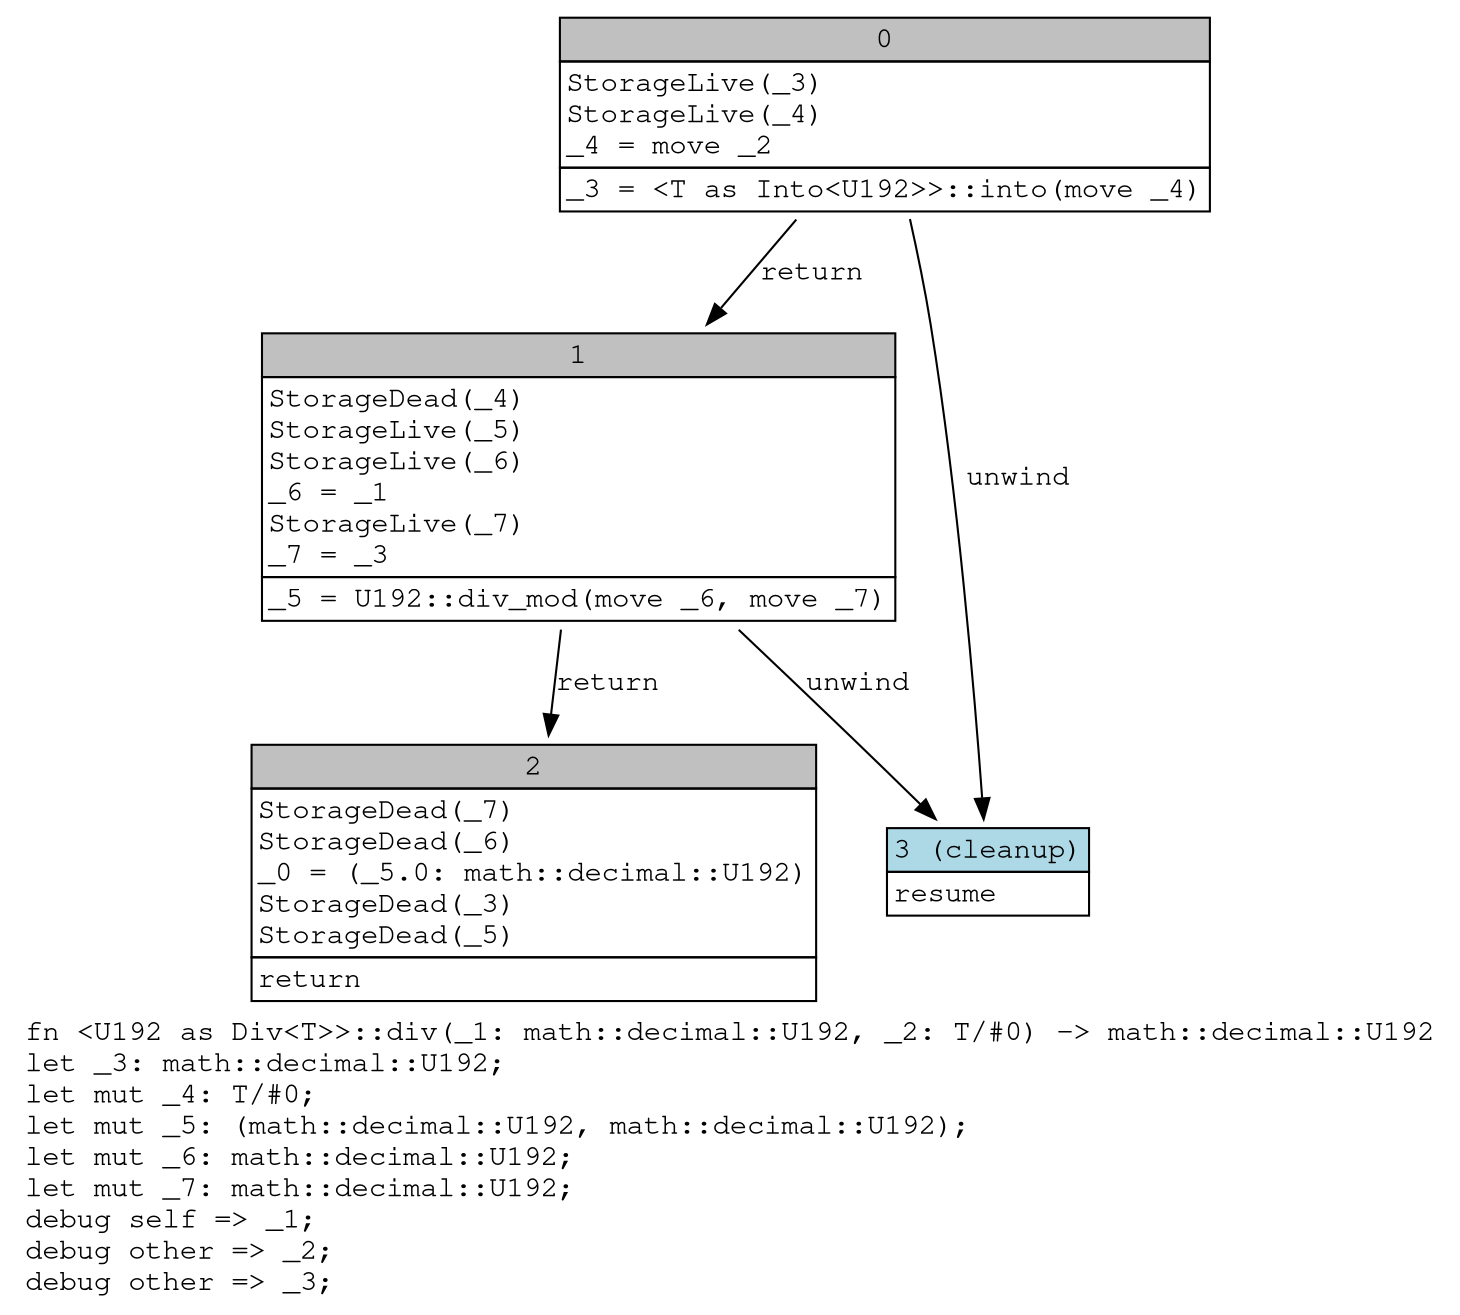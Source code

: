 digraph Mir_0_933 {
    graph [fontname="Courier, monospace"];
    node [fontname="Courier, monospace"];
    edge [fontname="Courier, monospace"];
    label=<fn &lt;U192 as Div&lt;T&gt;&gt;::div(_1: math::decimal::U192, _2: T/#0) -&gt; math::decimal::U192<br align="left"/>let _3: math::decimal::U192;<br align="left"/>let mut _4: T/#0;<br align="left"/>let mut _5: (math::decimal::U192, math::decimal::U192);<br align="left"/>let mut _6: math::decimal::U192;<br align="left"/>let mut _7: math::decimal::U192;<br align="left"/>debug self =&gt; _1;<br align="left"/>debug other =&gt; _2;<br align="left"/>debug other =&gt; _3;<br align="left"/>>;
    bb0__0_933 [shape="none", label=<<table border="0" cellborder="1" cellspacing="0"><tr><td bgcolor="gray" align="center" colspan="1">0</td></tr><tr><td align="left" balign="left">StorageLive(_3)<br/>StorageLive(_4)<br/>_4 = move _2<br/></td></tr><tr><td align="left">_3 = &lt;T as Into&lt;U192&gt;&gt;::into(move _4)</td></tr></table>>];
    bb1__0_933 [shape="none", label=<<table border="0" cellborder="1" cellspacing="0"><tr><td bgcolor="gray" align="center" colspan="1">1</td></tr><tr><td align="left" balign="left">StorageDead(_4)<br/>StorageLive(_5)<br/>StorageLive(_6)<br/>_6 = _1<br/>StorageLive(_7)<br/>_7 = _3<br/></td></tr><tr><td align="left">_5 = U192::div_mod(move _6, move _7)</td></tr></table>>];
    bb2__0_933 [shape="none", label=<<table border="0" cellborder="1" cellspacing="0"><tr><td bgcolor="gray" align="center" colspan="1">2</td></tr><tr><td align="left" balign="left">StorageDead(_7)<br/>StorageDead(_6)<br/>_0 = (_5.0: math::decimal::U192)<br/>StorageDead(_3)<br/>StorageDead(_5)<br/></td></tr><tr><td align="left">return</td></tr></table>>];
    bb3__0_933 [shape="none", label=<<table border="0" cellborder="1" cellspacing="0"><tr><td bgcolor="lightblue" align="center" colspan="1">3 (cleanup)</td></tr><tr><td align="left">resume</td></tr></table>>];
    bb0__0_933 -> bb1__0_933 [label="return"];
    bb0__0_933 -> bb3__0_933 [label="unwind"];
    bb1__0_933 -> bb2__0_933 [label="return"];
    bb1__0_933 -> bb3__0_933 [label="unwind"];
}
